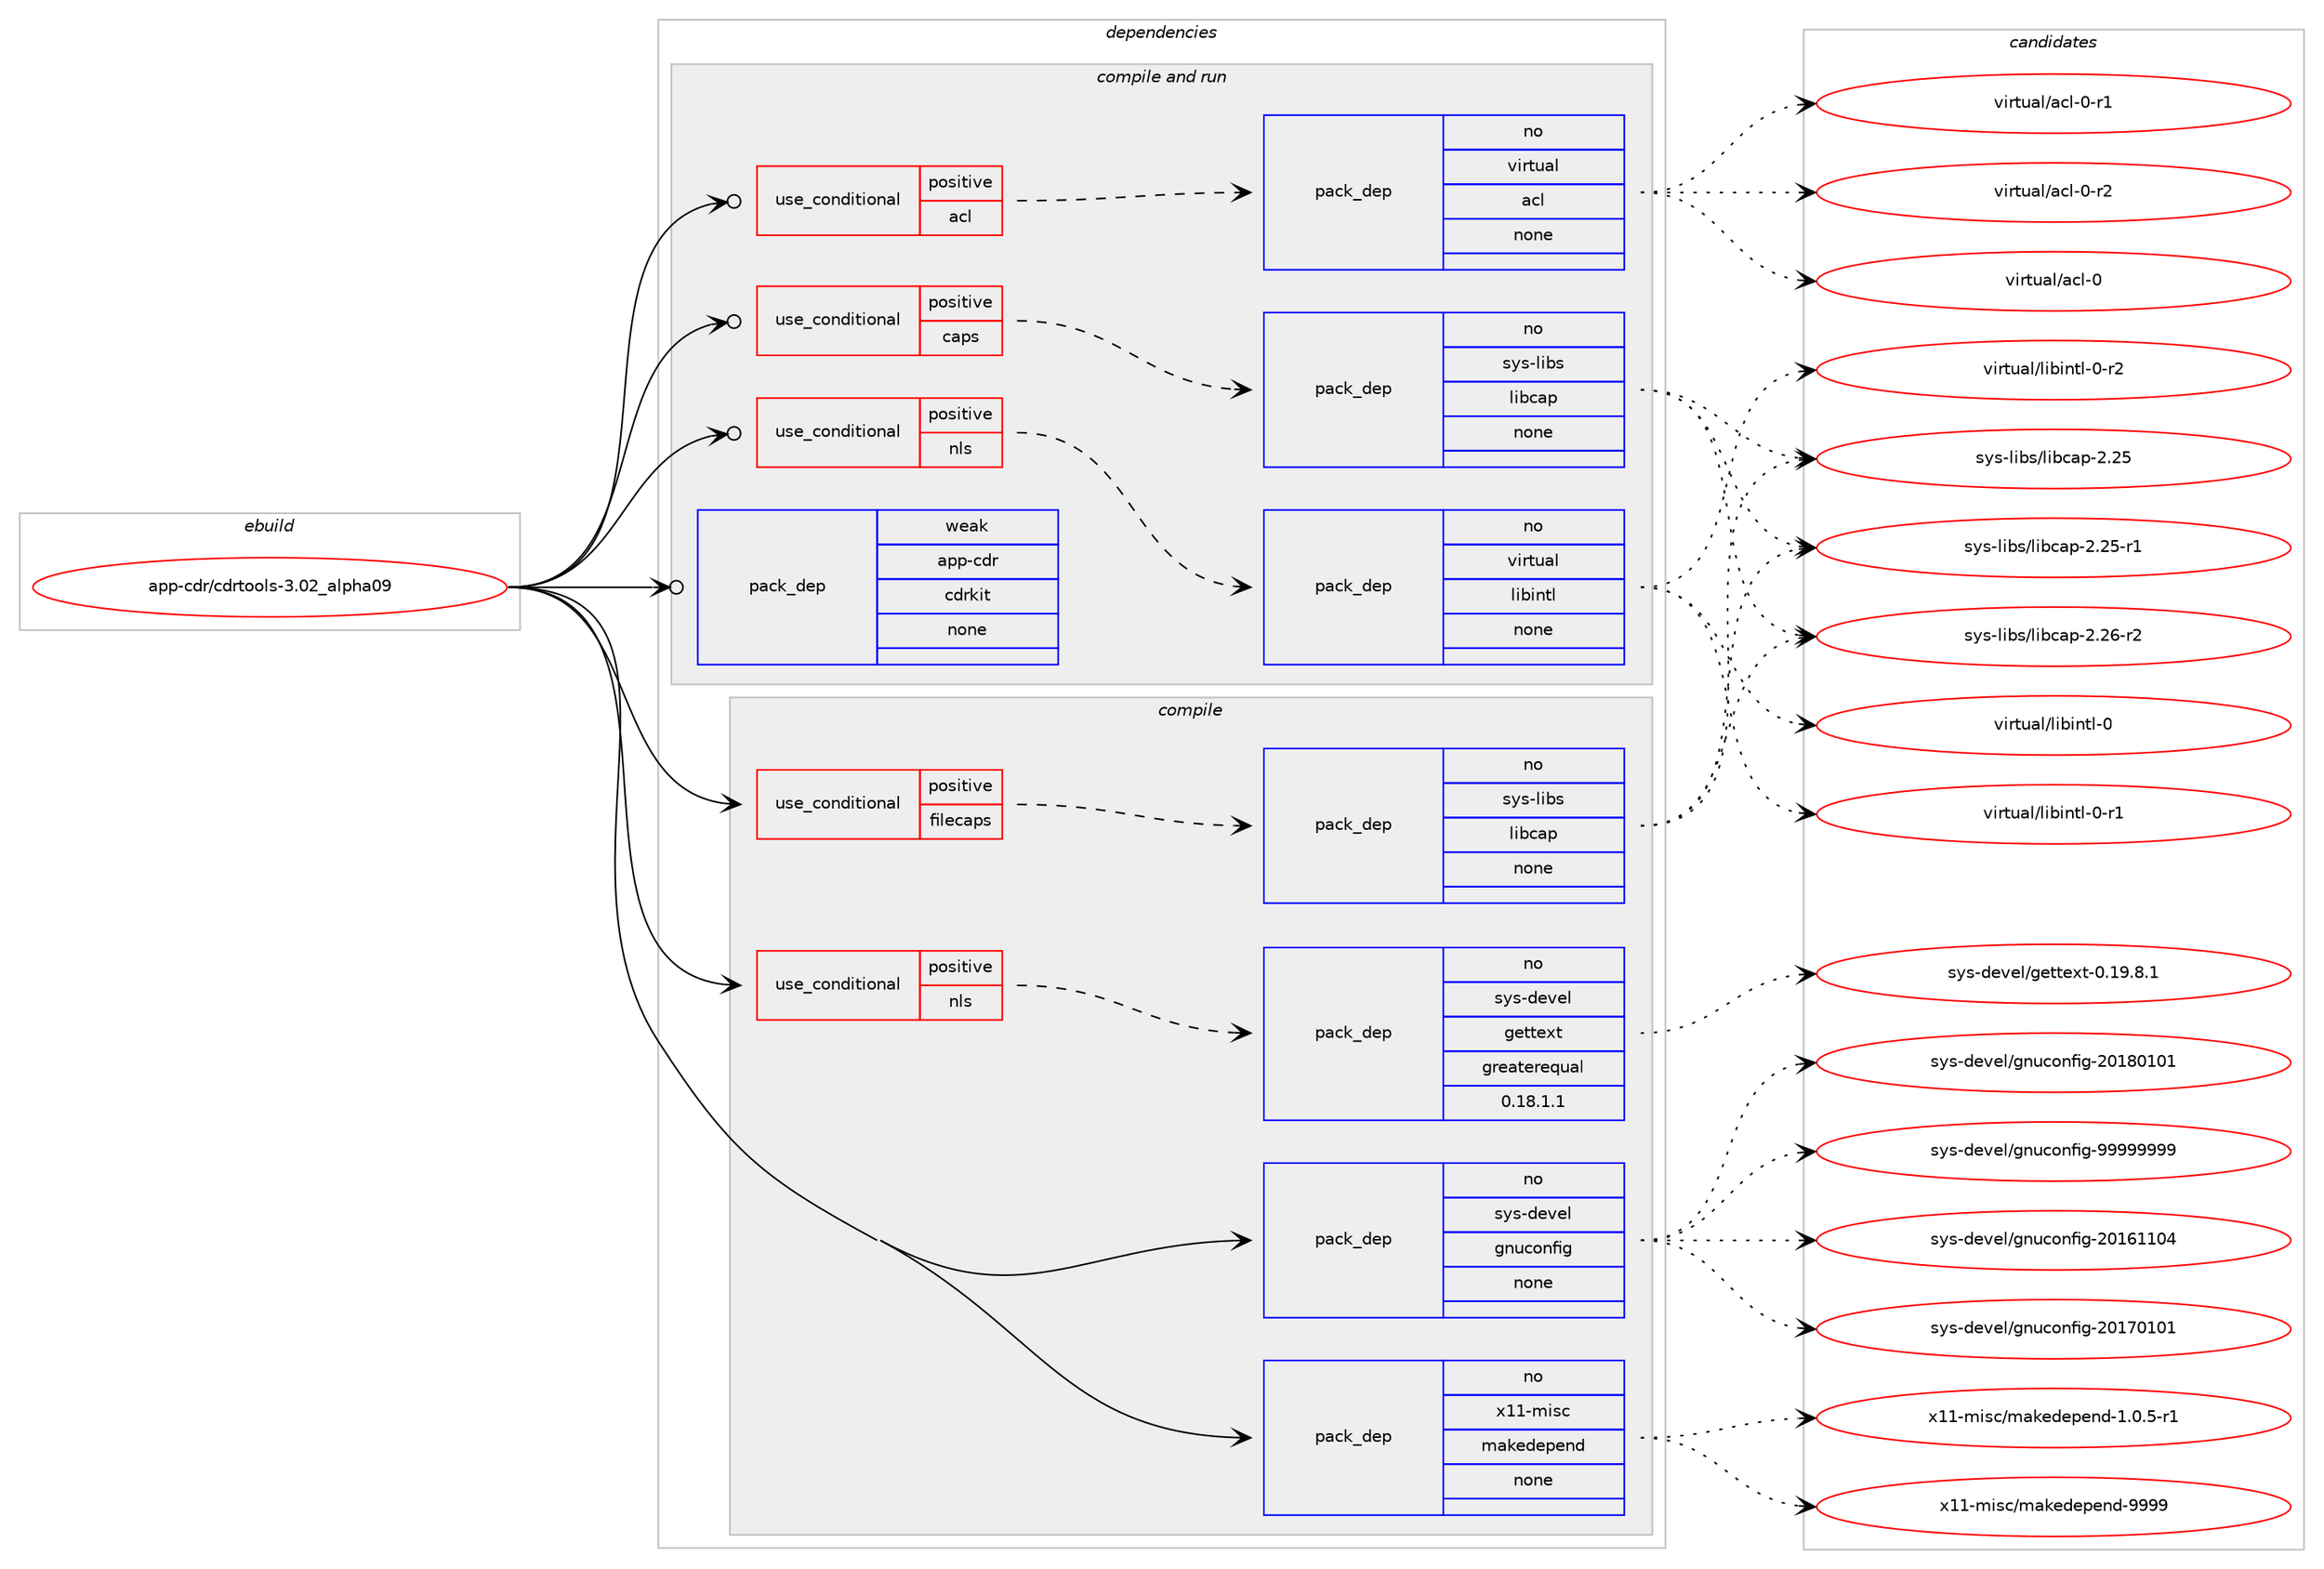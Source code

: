 digraph prolog {

# *************
# Graph options
# *************

newrank=true;
concentrate=true;
compound=true;
graph [rankdir=LR,fontname=Helvetica,fontsize=10,ranksep=1.5];#, ranksep=2.5, nodesep=0.2];
edge  [arrowhead=vee];
node  [fontname=Helvetica,fontsize=10];

# **********
# The ebuild
# **********

subgraph cluster_leftcol {
color=gray;
rank=same;
label=<<i>ebuild</i>>;
id [label="app-cdr/cdrtools-3.02_alpha09", color=red, width=4, href="../app-cdr/cdrtools-3.02_alpha09.svg"];
}

# ****************
# The dependencies
# ****************

subgraph cluster_midcol {
color=gray;
label=<<i>dependencies</i>>;
subgraph cluster_compile {
fillcolor="#eeeeee";
style=filled;
label=<<i>compile</i>>;
subgraph cond347464 {
dependency1274545 [label=<<TABLE BORDER="0" CELLBORDER="1" CELLSPACING="0" CELLPADDING="4"><TR><TD ROWSPAN="3" CELLPADDING="10">use_conditional</TD></TR><TR><TD>positive</TD></TR><TR><TD>filecaps</TD></TR></TABLE>>, shape=none, color=red];
subgraph pack907294 {
dependency1274546 [label=<<TABLE BORDER="0" CELLBORDER="1" CELLSPACING="0" CELLPADDING="4" WIDTH="220"><TR><TD ROWSPAN="6" CELLPADDING="30">pack_dep</TD></TR><TR><TD WIDTH="110">no</TD></TR><TR><TD>sys-libs</TD></TR><TR><TD>libcap</TD></TR><TR><TD>none</TD></TR><TR><TD></TD></TR></TABLE>>, shape=none, color=blue];
}
dependency1274545:e -> dependency1274546:w [weight=20,style="dashed",arrowhead="vee"];
}
id:e -> dependency1274545:w [weight=20,style="solid",arrowhead="vee"];
subgraph cond347465 {
dependency1274547 [label=<<TABLE BORDER="0" CELLBORDER="1" CELLSPACING="0" CELLPADDING="4"><TR><TD ROWSPAN="3" CELLPADDING="10">use_conditional</TD></TR><TR><TD>positive</TD></TR><TR><TD>nls</TD></TR></TABLE>>, shape=none, color=red];
subgraph pack907295 {
dependency1274548 [label=<<TABLE BORDER="0" CELLBORDER="1" CELLSPACING="0" CELLPADDING="4" WIDTH="220"><TR><TD ROWSPAN="6" CELLPADDING="30">pack_dep</TD></TR><TR><TD WIDTH="110">no</TD></TR><TR><TD>sys-devel</TD></TR><TR><TD>gettext</TD></TR><TR><TD>greaterequal</TD></TR><TR><TD>0.18.1.1</TD></TR></TABLE>>, shape=none, color=blue];
}
dependency1274547:e -> dependency1274548:w [weight=20,style="dashed",arrowhead="vee"];
}
id:e -> dependency1274547:w [weight=20,style="solid",arrowhead="vee"];
subgraph pack907296 {
dependency1274549 [label=<<TABLE BORDER="0" CELLBORDER="1" CELLSPACING="0" CELLPADDING="4" WIDTH="220"><TR><TD ROWSPAN="6" CELLPADDING="30">pack_dep</TD></TR><TR><TD WIDTH="110">no</TD></TR><TR><TD>sys-devel</TD></TR><TR><TD>gnuconfig</TD></TR><TR><TD>none</TD></TR><TR><TD></TD></TR></TABLE>>, shape=none, color=blue];
}
id:e -> dependency1274549:w [weight=20,style="solid",arrowhead="vee"];
subgraph pack907297 {
dependency1274550 [label=<<TABLE BORDER="0" CELLBORDER="1" CELLSPACING="0" CELLPADDING="4" WIDTH="220"><TR><TD ROWSPAN="6" CELLPADDING="30">pack_dep</TD></TR><TR><TD WIDTH="110">no</TD></TR><TR><TD>x11-misc</TD></TR><TR><TD>makedepend</TD></TR><TR><TD>none</TD></TR><TR><TD></TD></TR></TABLE>>, shape=none, color=blue];
}
id:e -> dependency1274550:w [weight=20,style="solid",arrowhead="vee"];
}
subgraph cluster_compileandrun {
fillcolor="#eeeeee";
style=filled;
label=<<i>compile and run</i>>;
subgraph cond347466 {
dependency1274551 [label=<<TABLE BORDER="0" CELLBORDER="1" CELLSPACING="0" CELLPADDING="4"><TR><TD ROWSPAN="3" CELLPADDING="10">use_conditional</TD></TR><TR><TD>positive</TD></TR><TR><TD>acl</TD></TR></TABLE>>, shape=none, color=red];
subgraph pack907298 {
dependency1274552 [label=<<TABLE BORDER="0" CELLBORDER="1" CELLSPACING="0" CELLPADDING="4" WIDTH="220"><TR><TD ROWSPAN="6" CELLPADDING="30">pack_dep</TD></TR><TR><TD WIDTH="110">no</TD></TR><TR><TD>virtual</TD></TR><TR><TD>acl</TD></TR><TR><TD>none</TD></TR><TR><TD></TD></TR></TABLE>>, shape=none, color=blue];
}
dependency1274551:e -> dependency1274552:w [weight=20,style="dashed",arrowhead="vee"];
}
id:e -> dependency1274551:w [weight=20,style="solid",arrowhead="odotvee"];
subgraph cond347467 {
dependency1274553 [label=<<TABLE BORDER="0" CELLBORDER="1" CELLSPACING="0" CELLPADDING="4"><TR><TD ROWSPAN="3" CELLPADDING="10">use_conditional</TD></TR><TR><TD>positive</TD></TR><TR><TD>caps</TD></TR></TABLE>>, shape=none, color=red];
subgraph pack907299 {
dependency1274554 [label=<<TABLE BORDER="0" CELLBORDER="1" CELLSPACING="0" CELLPADDING="4" WIDTH="220"><TR><TD ROWSPAN="6" CELLPADDING="30">pack_dep</TD></TR><TR><TD WIDTH="110">no</TD></TR><TR><TD>sys-libs</TD></TR><TR><TD>libcap</TD></TR><TR><TD>none</TD></TR><TR><TD></TD></TR></TABLE>>, shape=none, color=blue];
}
dependency1274553:e -> dependency1274554:w [weight=20,style="dashed",arrowhead="vee"];
}
id:e -> dependency1274553:w [weight=20,style="solid",arrowhead="odotvee"];
subgraph cond347468 {
dependency1274555 [label=<<TABLE BORDER="0" CELLBORDER="1" CELLSPACING="0" CELLPADDING="4"><TR><TD ROWSPAN="3" CELLPADDING="10">use_conditional</TD></TR><TR><TD>positive</TD></TR><TR><TD>nls</TD></TR></TABLE>>, shape=none, color=red];
subgraph pack907300 {
dependency1274556 [label=<<TABLE BORDER="0" CELLBORDER="1" CELLSPACING="0" CELLPADDING="4" WIDTH="220"><TR><TD ROWSPAN="6" CELLPADDING="30">pack_dep</TD></TR><TR><TD WIDTH="110">no</TD></TR><TR><TD>virtual</TD></TR><TR><TD>libintl</TD></TR><TR><TD>none</TD></TR><TR><TD></TD></TR></TABLE>>, shape=none, color=blue];
}
dependency1274555:e -> dependency1274556:w [weight=20,style="dashed",arrowhead="vee"];
}
id:e -> dependency1274555:w [weight=20,style="solid",arrowhead="odotvee"];
subgraph pack907301 {
dependency1274557 [label=<<TABLE BORDER="0" CELLBORDER="1" CELLSPACING="0" CELLPADDING="4" WIDTH="220"><TR><TD ROWSPAN="6" CELLPADDING="30">pack_dep</TD></TR><TR><TD WIDTH="110">weak</TD></TR><TR><TD>app-cdr</TD></TR><TR><TD>cdrkit</TD></TR><TR><TD>none</TD></TR><TR><TD></TD></TR></TABLE>>, shape=none, color=blue];
}
id:e -> dependency1274557:w [weight=20,style="solid",arrowhead="odotvee"];
}
subgraph cluster_run {
fillcolor="#eeeeee";
style=filled;
label=<<i>run</i>>;
}
}

# **************
# The candidates
# **************

subgraph cluster_choices {
rank=same;
color=gray;
label=<<i>candidates</i>>;

subgraph choice907294 {
color=black;
nodesep=1;
choice1151211154510810598115471081059899971124550465053 [label="sys-libs/libcap-2.25", color=red, width=4,href="../sys-libs/libcap-2.25.svg"];
choice11512111545108105981154710810598999711245504650534511449 [label="sys-libs/libcap-2.25-r1", color=red, width=4,href="../sys-libs/libcap-2.25-r1.svg"];
choice11512111545108105981154710810598999711245504650544511450 [label="sys-libs/libcap-2.26-r2", color=red, width=4,href="../sys-libs/libcap-2.26-r2.svg"];
dependency1274546:e -> choice1151211154510810598115471081059899971124550465053:w [style=dotted,weight="100"];
dependency1274546:e -> choice11512111545108105981154710810598999711245504650534511449:w [style=dotted,weight="100"];
dependency1274546:e -> choice11512111545108105981154710810598999711245504650544511450:w [style=dotted,weight="100"];
}
subgraph choice907295 {
color=black;
nodesep=1;
choice1151211154510010111810110847103101116116101120116454846495746564649 [label="sys-devel/gettext-0.19.8.1", color=red, width=4,href="../sys-devel/gettext-0.19.8.1.svg"];
dependency1274548:e -> choice1151211154510010111810110847103101116116101120116454846495746564649:w [style=dotted,weight="100"];
}
subgraph choice907296 {
color=black;
nodesep=1;
choice115121115451001011181011084710311011799111110102105103455048495449494852 [label="sys-devel/gnuconfig-20161104", color=red, width=4,href="../sys-devel/gnuconfig-20161104.svg"];
choice115121115451001011181011084710311011799111110102105103455048495548494849 [label="sys-devel/gnuconfig-20170101", color=red, width=4,href="../sys-devel/gnuconfig-20170101.svg"];
choice115121115451001011181011084710311011799111110102105103455048495648494849 [label="sys-devel/gnuconfig-20180101", color=red, width=4,href="../sys-devel/gnuconfig-20180101.svg"];
choice115121115451001011181011084710311011799111110102105103455757575757575757 [label="sys-devel/gnuconfig-99999999", color=red, width=4,href="../sys-devel/gnuconfig-99999999.svg"];
dependency1274549:e -> choice115121115451001011181011084710311011799111110102105103455048495449494852:w [style=dotted,weight="100"];
dependency1274549:e -> choice115121115451001011181011084710311011799111110102105103455048495548494849:w [style=dotted,weight="100"];
dependency1274549:e -> choice115121115451001011181011084710311011799111110102105103455048495648494849:w [style=dotted,weight="100"];
dependency1274549:e -> choice115121115451001011181011084710311011799111110102105103455757575757575757:w [style=dotted,weight="100"];
}
subgraph choice907297 {
color=black;
nodesep=1;
choice1204949451091051159947109971071011001011121011101004549464846534511449 [label="x11-misc/makedepend-1.0.5-r1", color=red, width=4,href="../x11-misc/makedepend-1.0.5-r1.svg"];
choice1204949451091051159947109971071011001011121011101004557575757 [label="x11-misc/makedepend-9999", color=red, width=4,href="../x11-misc/makedepend-9999.svg"];
dependency1274550:e -> choice1204949451091051159947109971071011001011121011101004549464846534511449:w [style=dotted,weight="100"];
dependency1274550:e -> choice1204949451091051159947109971071011001011121011101004557575757:w [style=dotted,weight="100"];
}
subgraph choice907298 {
color=black;
nodesep=1;
choice118105114116117971084797991084548 [label="virtual/acl-0", color=red, width=4,href="../virtual/acl-0.svg"];
choice1181051141161179710847979910845484511449 [label="virtual/acl-0-r1", color=red, width=4,href="../virtual/acl-0-r1.svg"];
choice1181051141161179710847979910845484511450 [label="virtual/acl-0-r2", color=red, width=4,href="../virtual/acl-0-r2.svg"];
dependency1274552:e -> choice118105114116117971084797991084548:w [style=dotted,weight="100"];
dependency1274552:e -> choice1181051141161179710847979910845484511449:w [style=dotted,weight="100"];
dependency1274552:e -> choice1181051141161179710847979910845484511450:w [style=dotted,weight="100"];
}
subgraph choice907299 {
color=black;
nodesep=1;
choice1151211154510810598115471081059899971124550465053 [label="sys-libs/libcap-2.25", color=red, width=4,href="../sys-libs/libcap-2.25.svg"];
choice11512111545108105981154710810598999711245504650534511449 [label="sys-libs/libcap-2.25-r1", color=red, width=4,href="../sys-libs/libcap-2.25-r1.svg"];
choice11512111545108105981154710810598999711245504650544511450 [label="sys-libs/libcap-2.26-r2", color=red, width=4,href="../sys-libs/libcap-2.26-r2.svg"];
dependency1274554:e -> choice1151211154510810598115471081059899971124550465053:w [style=dotted,weight="100"];
dependency1274554:e -> choice11512111545108105981154710810598999711245504650534511449:w [style=dotted,weight="100"];
dependency1274554:e -> choice11512111545108105981154710810598999711245504650544511450:w [style=dotted,weight="100"];
}
subgraph choice907300 {
color=black;
nodesep=1;
choice1181051141161179710847108105981051101161084548 [label="virtual/libintl-0", color=red, width=4,href="../virtual/libintl-0.svg"];
choice11810511411611797108471081059810511011610845484511449 [label="virtual/libintl-0-r1", color=red, width=4,href="../virtual/libintl-0-r1.svg"];
choice11810511411611797108471081059810511011610845484511450 [label="virtual/libintl-0-r2", color=red, width=4,href="../virtual/libintl-0-r2.svg"];
dependency1274556:e -> choice1181051141161179710847108105981051101161084548:w [style=dotted,weight="100"];
dependency1274556:e -> choice11810511411611797108471081059810511011610845484511449:w [style=dotted,weight="100"];
dependency1274556:e -> choice11810511411611797108471081059810511011610845484511450:w [style=dotted,weight="100"];
}
subgraph choice907301 {
color=black;
nodesep=1;
}
}

}
